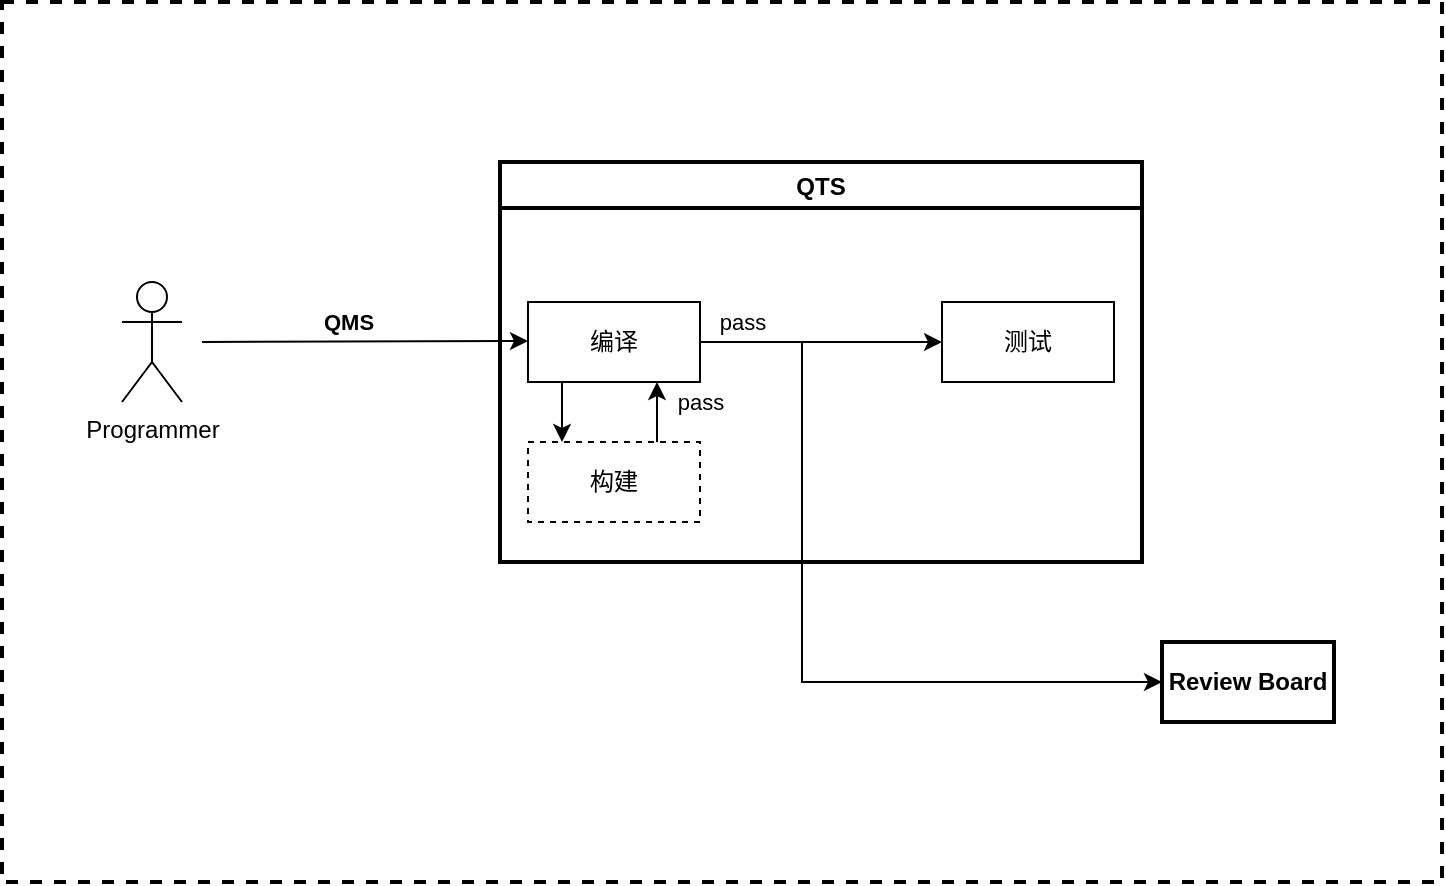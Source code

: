 <mxfile version="17.1.2" type="github">
  <diagram id="KRCkwF7UMcxsF0npVzNk" name="Page-1">
    <mxGraphModel dx="774" dy="745" grid="1" gridSize="10" guides="1" tooltips="1" connect="1" arrows="1" fold="1" page="1" pageScale="1" pageWidth="827" pageHeight="1169" math="0" shadow="0">
      <root>
        <mxCell id="0" />
        <mxCell id="1" parent="0" />
        <mxCell id="hlYMaUh95QLCfFR3uZFP-17" value="" style="rounded=0;whiteSpace=wrap;html=1;dashed=1;strokeWidth=2;" vertex="1" parent="1">
          <mxGeometry x="30" y="120" width="720" height="440" as="geometry" />
        </mxCell>
        <mxCell id="hlYMaUh95QLCfFR3uZFP-1" value="Programmer" style="shape=umlActor;verticalLabelPosition=bottom;verticalAlign=top;html=1;outlineConnect=0;" vertex="1" parent="1">
          <mxGeometry x="90" y="260" width="30" height="60" as="geometry" />
        </mxCell>
        <mxCell id="hlYMaUh95QLCfFR3uZFP-6" value="QTS" style="swimlane;strokeWidth=2;" vertex="1" parent="1">
          <mxGeometry x="279" y="200" width="321" height="200" as="geometry" />
        </mxCell>
        <mxCell id="hlYMaUh95QLCfFR3uZFP-11" value="" style="edgeStyle=orthogonalEdgeStyle;rounded=0;orthogonalLoop=1;jettySize=auto;html=1;" edge="1" parent="hlYMaUh95QLCfFR3uZFP-6" source="hlYMaUh95QLCfFR3uZFP-7" target="hlYMaUh95QLCfFR3uZFP-9">
          <mxGeometry relative="1" as="geometry">
            <Array as="points">
              <mxPoint x="31" y="120" />
              <mxPoint x="31" y="120" />
            </Array>
          </mxGeometry>
        </mxCell>
        <mxCell id="hlYMaUh95QLCfFR3uZFP-7" value="编译" style="whiteSpace=wrap;html=1;" vertex="1" parent="hlYMaUh95QLCfFR3uZFP-6">
          <mxGeometry x="14" y="70" width="86" height="40" as="geometry" />
        </mxCell>
        <mxCell id="hlYMaUh95QLCfFR3uZFP-8" value="测试" style="whiteSpace=wrap;html=1;" vertex="1" parent="hlYMaUh95QLCfFR3uZFP-6">
          <mxGeometry x="221" y="70" width="86" height="40" as="geometry" />
        </mxCell>
        <mxCell id="hlYMaUh95QLCfFR3uZFP-9" value="构建" style="whiteSpace=wrap;html=1;dashed=1;" vertex="1" parent="hlYMaUh95QLCfFR3uZFP-6">
          <mxGeometry x="14" y="140" width="86" height="40" as="geometry" />
        </mxCell>
        <mxCell id="hlYMaUh95QLCfFR3uZFP-4" value="" style="endArrow=classic;html=1;rounded=0;" edge="1" parent="hlYMaUh95QLCfFR3uZFP-6">
          <mxGeometry width="50" height="50" relative="1" as="geometry">
            <mxPoint x="-149" y="90" as="sourcePoint" />
            <mxPoint x="14" y="89.5" as="targetPoint" />
          </mxGeometry>
        </mxCell>
        <mxCell id="hlYMaUh95QLCfFR3uZFP-5" value="QMS" style="edgeLabel;html=1;align=center;verticalAlign=middle;resizable=0;points=[];fontStyle=1" vertex="1" connectable="0" parent="hlYMaUh95QLCfFR3uZFP-4">
          <mxGeometry x="-0.243" y="2" relative="1" as="geometry">
            <mxPoint x="11" y="-8" as="offset" />
          </mxGeometry>
        </mxCell>
        <mxCell id="hlYMaUh95QLCfFR3uZFP-16" value="" style="endArrow=classic;html=1;rounded=0;" edge="1" parent="hlYMaUh95QLCfFR3uZFP-6">
          <mxGeometry width="50" height="50" relative="1" as="geometry">
            <mxPoint x="151" y="160" as="sourcePoint" />
            <mxPoint x="221" y="90" as="targetPoint" />
            <Array as="points">
              <mxPoint x="151" y="90" />
            </Array>
          </mxGeometry>
        </mxCell>
        <mxCell id="hlYMaUh95QLCfFR3uZFP-18" value="" style="endArrow=classic;html=1;rounded=0;exitX=0.75;exitY=0;exitDx=0;exitDy=0;entryX=0.75;entryY=1;entryDx=0;entryDy=0;" edge="1" parent="hlYMaUh95QLCfFR3uZFP-6" source="hlYMaUh95QLCfFR3uZFP-9" target="hlYMaUh95QLCfFR3uZFP-7">
          <mxGeometry width="50" height="50" relative="1" as="geometry">
            <mxPoint x="91" y="210" as="sourcePoint" />
            <mxPoint x="141" y="160" as="targetPoint" />
          </mxGeometry>
        </mxCell>
        <mxCell id="hlYMaUh95QLCfFR3uZFP-12" value="&lt;b&gt;Review Board&lt;/b&gt;" style="whiteSpace=wrap;html=1;strokeWidth=2;" vertex="1" parent="1">
          <mxGeometry x="610" y="440" width="86" height="40" as="geometry" />
        </mxCell>
        <mxCell id="hlYMaUh95QLCfFR3uZFP-14" value="" style="endArrow=classic;html=1;rounded=0;entryX=0;entryY=0.5;entryDx=0;entryDy=0;entryPerimeter=0;exitX=1;exitY=0.5;exitDx=0;exitDy=0;" edge="1" parent="1" source="hlYMaUh95QLCfFR3uZFP-7" target="hlYMaUh95QLCfFR3uZFP-12">
          <mxGeometry width="50" height="50" relative="1" as="geometry">
            <mxPoint x="100" y="210" as="sourcePoint" />
            <mxPoint x="430" y="490" as="targetPoint" />
            <Array as="points">
              <mxPoint x="430" y="290" />
              <mxPoint x="430" y="360" />
              <mxPoint x="430" y="460" />
            </Array>
          </mxGeometry>
        </mxCell>
        <mxCell id="hlYMaUh95QLCfFR3uZFP-15" value="pass" style="edgeLabel;html=1;align=center;verticalAlign=middle;resizable=0;points=[];" vertex="1" connectable="0" parent="hlYMaUh95QLCfFR3uZFP-14">
          <mxGeometry x="-0.421" y="-3" relative="1" as="geometry">
            <mxPoint x="-48" y="-35" as="offset" />
          </mxGeometry>
        </mxCell>
        <mxCell id="hlYMaUh95QLCfFR3uZFP-19" value="pass" style="edgeLabel;html=1;align=center;verticalAlign=middle;resizable=0;points=[];" vertex="1" connectable="0" parent="1">
          <mxGeometry x="400" y="280" as="geometry" />
        </mxCell>
      </root>
    </mxGraphModel>
  </diagram>
</mxfile>

